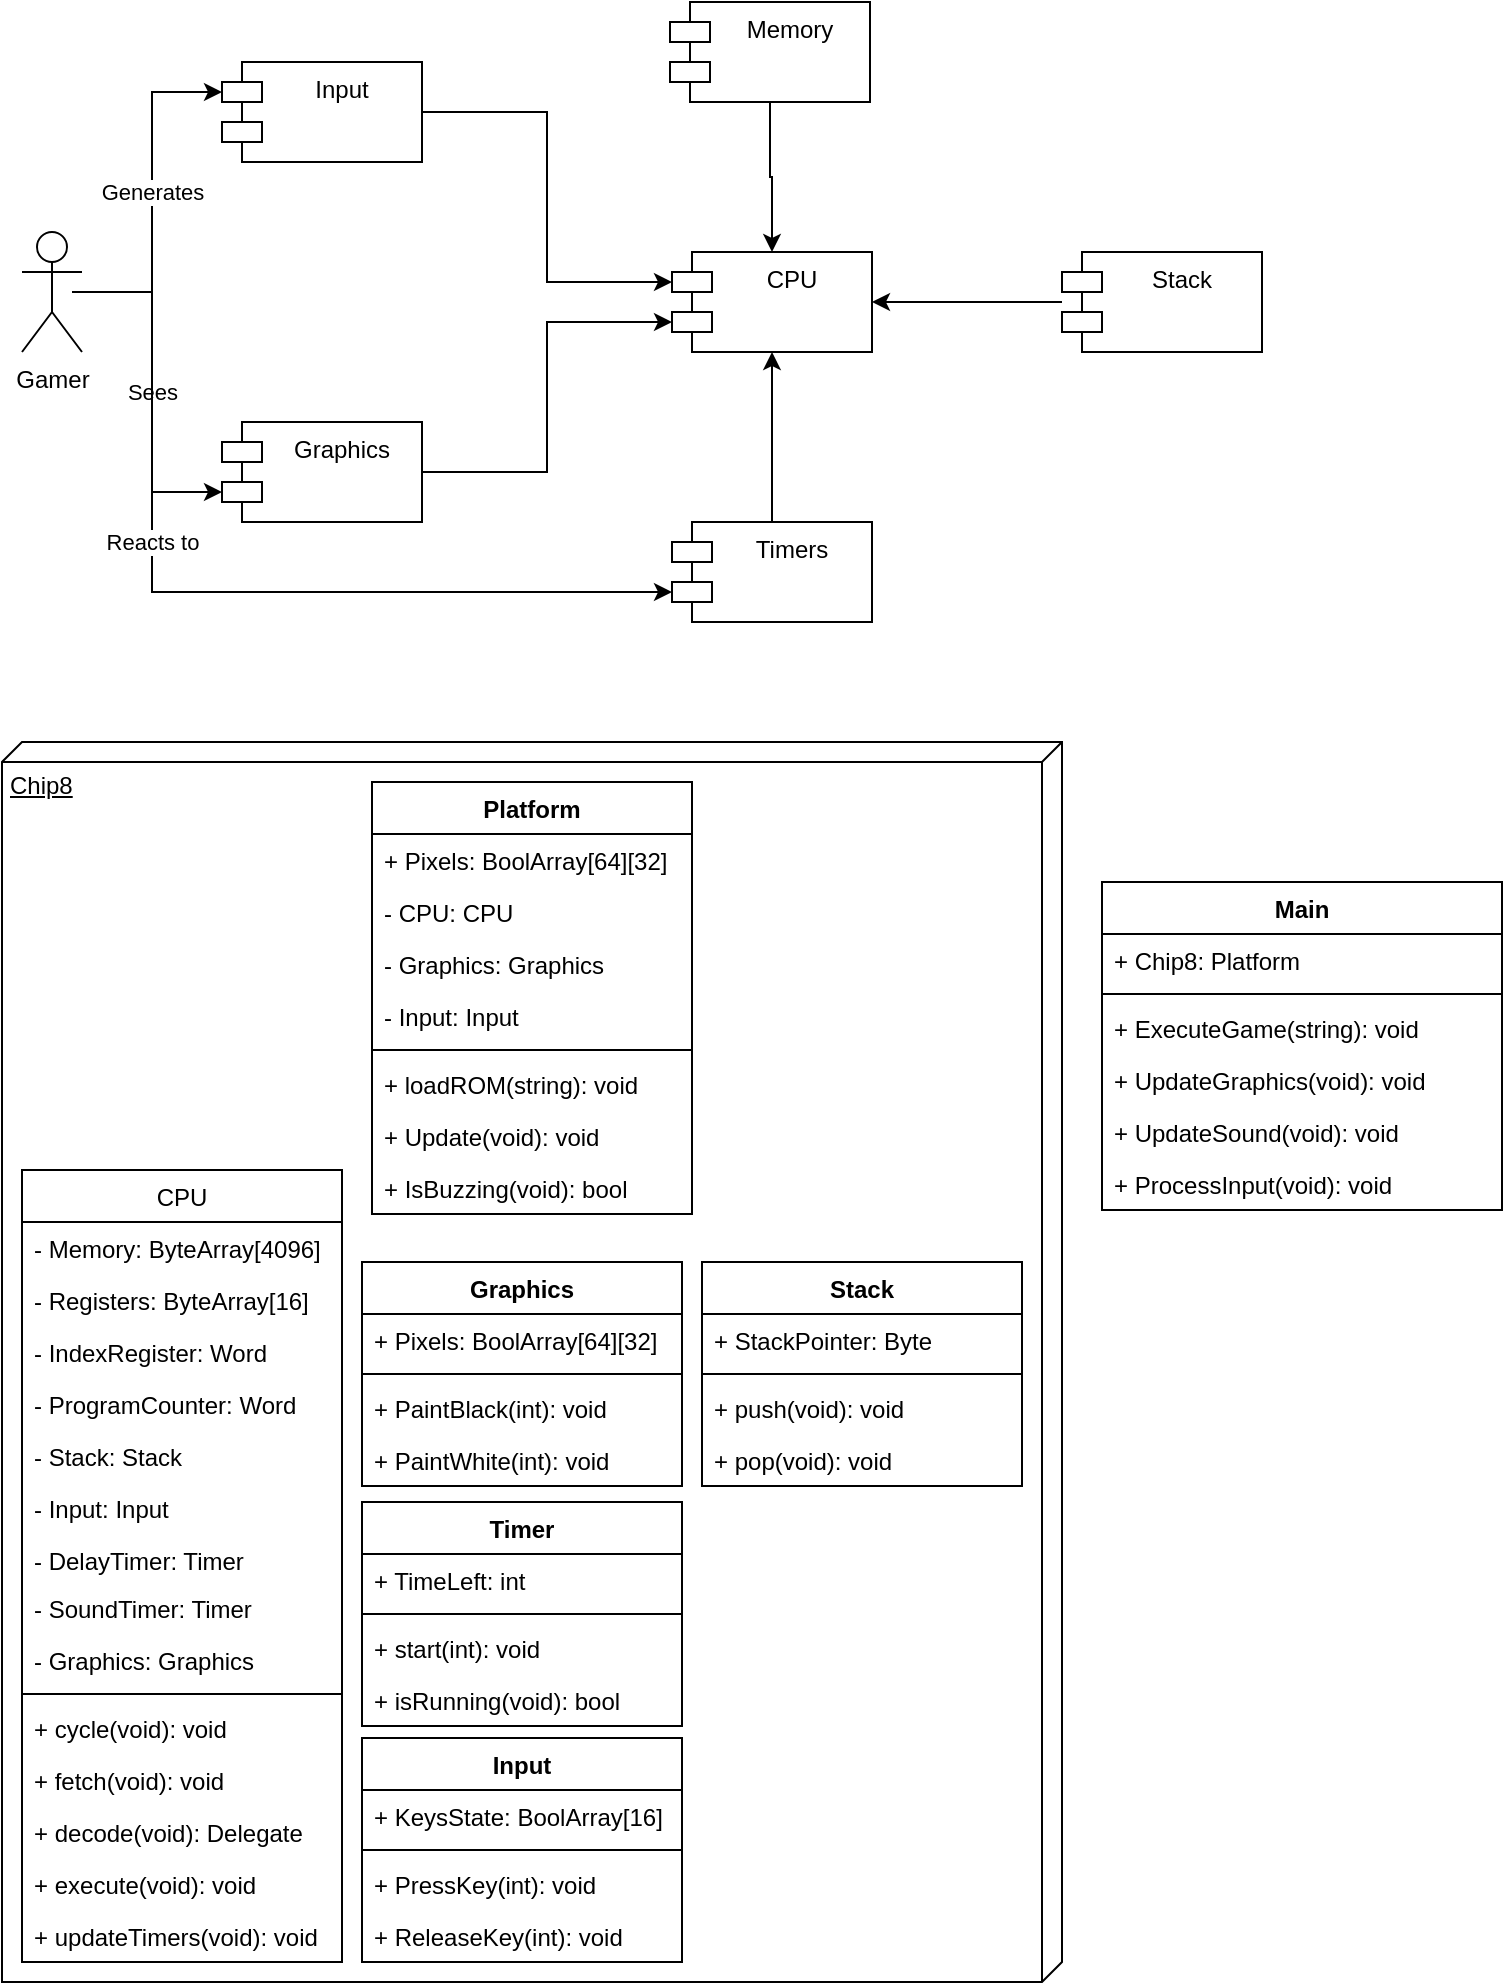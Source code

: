 <mxfile version="13.7.9" type="device"><diagram id="dBoOiMdt_aL4uvDDNR1i" name="Página-1"><mxGraphModel dx="1086" dy="806" grid="1" gridSize="10" guides="1" tooltips="1" connect="1" arrows="1" fold="1" page="1" pageScale="1" pageWidth="827" pageHeight="1169" math="0" shadow="0"><root><mxCell id="0"/><mxCell id="1" parent="0"/><mxCell id="D2oAL_ZimLtJBPG3PDly-1" value="CPU&#10;" style="shape=module;align=left;spacingLeft=20;align=center;verticalAlign=top;" parent="1" vertex="1"><mxGeometry x="355" y="175" width="100" height="50" as="geometry"/></mxCell><mxCell id="D2oAL_ZimLtJBPG3PDly-37" value="" style="edgeStyle=orthogonalEdgeStyle;rounded=0;orthogonalLoop=1;jettySize=auto;html=1;" parent="1" source="D2oAL_ZimLtJBPG3PDly-2" target="D2oAL_ZimLtJBPG3PDly-1" edge="1"><mxGeometry relative="1" as="geometry"/></mxCell><mxCell id="D2oAL_ZimLtJBPG3PDly-2" value="Memory&#10;" style="shape=module;align=left;spacingLeft=20;align=center;verticalAlign=top;" parent="1" vertex="1"><mxGeometry x="354" y="50" width="100" height="50" as="geometry"/></mxCell><mxCell id="D2oAL_ZimLtJBPG3PDly-7" value="" style="edgeStyle=orthogonalEdgeStyle;rounded=0;orthogonalLoop=1;jettySize=auto;html=1;" parent="1" source="D2oAL_ZimLtJBPG3PDly-4" target="D2oAL_ZimLtJBPG3PDly-1" edge="1"><mxGeometry relative="1" as="geometry"/></mxCell><mxCell id="D2oAL_ZimLtJBPG3PDly-4" value="Stack&#10;" style="shape=module;align=left;spacingLeft=20;align=center;verticalAlign=top;" parent="1" vertex="1"><mxGeometry x="550" y="175" width="100" height="50" as="geometry"/></mxCell><mxCell id="D2oAL_ZimLtJBPG3PDly-6" value="" style="edgeStyle=orthogonalEdgeStyle;rounded=0;orthogonalLoop=1;jettySize=auto;html=1;" parent="1" source="D2oAL_ZimLtJBPG3PDly-5" target="D2oAL_ZimLtJBPG3PDly-1" edge="1"><mxGeometry relative="1" as="geometry"/></mxCell><mxCell id="D2oAL_ZimLtJBPG3PDly-5" value="Timers" style="shape=module;align=left;spacingLeft=20;align=center;verticalAlign=top;" parent="1" vertex="1"><mxGeometry x="355" y="310" width="100" height="50" as="geometry"/></mxCell><mxCell id="D2oAL_ZimLtJBPG3PDly-11" style="edgeStyle=orthogonalEdgeStyle;rounded=0;orthogonalLoop=1;jettySize=auto;html=1;entryX=0;entryY=0;entryDx=0;entryDy=15;entryPerimeter=0;" parent="1" source="D2oAL_ZimLtJBPG3PDly-8" target="D2oAL_ZimLtJBPG3PDly-1" edge="1"><mxGeometry relative="1" as="geometry"/></mxCell><mxCell id="D2oAL_ZimLtJBPG3PDly-8" value="Input" style="shape=module;align=left;spacingLeft=20;align=center;verticalAlign=top;" parent="1" vertex="1"><mxGeometry x="130" y="80" width="100" height="50" as="geometry"/></mxCell><mxCell id="D2oAL_ZimLtJBPG3PDly-10" style="edgeStyle=orthogonalEdgeStyle;rounded=0;orthogonalLoop=1;jettySize=auto;html=1;entryX=0;entryY=0;entryDx=0;entryDy=35;entryPerimeter=0;" parent="1" source="D2oAL_ZimLtJBPG3PDly-9" target="D2oAL_ZimLtJBPG3PDly-1" edge="1"><mxGeometry relative="1" as="geometry"/></mxCell><mxCell id="D2oAL_ZimLtJBPG3PDly-9" value="Graphics&#10;" style="shape=module;align=left;spacingLeft=20;align=center;verticalAlign=top;" parent="1" vertex="1"><mxGeometry x="130" y="260" width="100" height="50" as="geometry"/></mxCell><mxCell id="D2oAL_ZimLtJBPG3PDly-13" value="Generates" style="edgeStyle=orthogonalEdgeStyle;rounded=0;orthogonalLoop=1;jettySize=auto;html=1;entryX=0;entryY=0;entryDx=0;entryDy=15;entryPerimeter=0;" parent="1" source="D2oAL_ZimLtJBPG3PDly-12" target="D2oAL_ZimLtJBPG3PDly-8" edge="1"><mxGeometry relative="1" as="geometry"/></mxCell><mxCell id="D2oAL_ZimLtJBPG3PDly-14" value="Sees" style="edgeStyle=orthogonalEdgeStyle;rounded=0;orthogonalLoop=1;jettySize=auto;html=1;entryX=0;entryY=0;entryDx=0;entryDy=35;entryPerimeter=0;" parent="1" source="D2oAL_ZimLtJBPG3PDly-12" target="D2oAL_ZimLtJBPG3PDly-9" edge="1"><mxGeometry relative="1" as="geometry"/></mxCell><mxCell id="D2oAL_ZimLtJBPG3PDly-24" value="Reacts to" style="edgeStyle=orthogonalEdgeStyle;rounded=0;orthogonalLoop=1;jettySize=auto;html=1;entryX=0;entryY=0;entryDx=0;entryDy=35;entryPerimeter=0;" parent="1" target="D2oAL_ZimLtJBPG3PDly-5" edge="1"><mxGeometry x="-0.267" relative="1" as="geometry"><mxPoint x="55" y="195" as="sourcePoint"/><mxPoint x="349" y="405" as="targetPoint"/><Array as="points"><mxPoint x="95" y="195"/><mxPoint x="95" y="345"/></Array><mxPoint as="offset"/></mxGeometry></mxCell><mxCell id="D2oAL_ZimLtJBPG3PDly-12" value="Gamer" style="shape=umlActor;verticalLabelPosition=bottom;verticalAlign=top;html=1;" parent="1" vertex="1"><mxGeometry x="30" y="165" width="30" height="60" as="geometry"/></mxCell><mxCell id="D2oAL_ZimLtJBPG3PDly-83" value="" style="group" parent="1" vertex="1" connectable="0"><mxGeometry x="20" y="420" width="530" height="620" as="geometry"/></mxCell><mxCell id="D2oAL_ZimLtJBPG3PDly-72" value="Chip8" style="verticalAlign=top;align=left;spacingTop=8;spacingLeft=2;spacingRight=12;shape=cube;size=10;direction=south;fontStyle=4;html=1;" parent="D2oAL_ZimLtJBPG3PDly-83" vertex="1"><mxGeometry width="530" height="620" as="geometry"/></mxCell><mxCell id="D2oAL_ZimLtJBPG3PDly-73" value="Platform" style="swimlane;fontStyle=1;align=center;verticalAlign=top;childLayout=stackLayout;horizontal=1;startSize=26;horizontalStack=0;resizeParent=1;resizeParentMax=0;resizeLast=0;collapsible=1;marginBottom=0;" parent="D2oAL_ZimLtJBPG3PDly-83" vertex="1"><mxGeometry x="185" y="20" width="160" height="216" as="geometry"/></mxCell><mxCell id="D2oAL_ZimLtJBPG3PDly-78" value="+ Pixels: BoolArray[64][32]" style="text;strokeColor=none;fillColor=none;align=left;verticalAlign=top;spacingLeft=4;spacingRight=4;overflow=hidden;rotatable=0;points=[[0,0.5],[1,0.5]];portConstraint=eastwest;" parent="D2oAL_ZimLtJBPG3PDly-73" vertex="1"><mxGeometry y="26" width="160" height="26" as="geometry"/></mxCell><mxCell id="D2oAL_ZimLtJBPG3PDly-74" value="- CPU: CPU" style="text;strokeColor=none;fillColor=none;align=left;verticalAlign=top;spacingLeft=4;spacingRight=4;overflow=hidden;rotatable=0;points=[[0,0.5],[1,0.5]];portConstraint=eastwest;" parent="D2oAL_ZimLtJBPG3PDly-73" vertex="1"><mxGeometry y="52" width="160" height="26" as="geometry"/></mxCell><mxCell id="D2oAL_ZimLtJBPG3PDly-80" value="- Graphics: Graphics" style="text;strokeColor=none;fillColor=none;align=left;verticalAlign=top;spacingLeft=4;spacingRight=4;overflow=hidden;rotatable=0;points=[[0,0.5],[1,0.5]];portConstraint=eastwest;" parent="D2oAL_ZimLtJBPG3PDly-73" vertex="1"><mxGeometry y="78" width="160" height="26" as="geometry"/></mxCell><mxCell id="D2oAL_ZimLtJBPG3PDly-91" value="- Input: Input" style="text;strokeColor=none;fillColor=none;align=left;verticalAlign=top;spacingLeft=4;spacingRight=4;overflow=hidden;rotatable=0;points=[[0,0.5],[1,0.5]];portConstraint=eastwest;" parent="D2oAL_ZimLtJBPG3PDly-73" vertex="1"><mxGeometry y="104" width="160" height="26" as="geometry"/></mxCell><mxCell id="D2oAL_ZimLtJBPG3PDly-75" value="" style="line;strokeWidth=1;fillColor=none;align=left;verticalAlign=middle;spacingTop=-1;spacingLeft=3;spacingRight=3;rotatable=0;labelPosition=right;points=[];portConstraint=eastwest;" parent="D2oAL_ZimLtJBPG3PDly-73" vertex="1"><mxGeometry y="130" width="160" height="8" as="geometry"/></mxCell><mxCell id="D2oAL_ZimLtJBPG3PDly-76" value="+ loadROM(string): void" style="text;strokeColor=none;fillColor=none;align=left;verticalAlign=top;spacingLeft=4;spacingRight=4;overflow=hidden;rotatable=0;points=[[0,0.5],[1,0.5]];portConstraint=eastwest;" parent="D2oAL_ZimLtJBPG3PDly-73" vertex="1"><mxGeometry y="138" width="160" height="26" as="geometry"/></mxCell><mxCell id="D2oAL_ZimLtJBPG3PDly-79" value="+ Update(void): void" style="text;strokeColor=none;fillColor=none;align=left;verticalAlign=top;spacingLeft=4;spacingRight=4;overflow=hidden;rotatable=0;points=[[0,0.5],[1,0.5]];portConstraint=eastwest;" parent="D2oAL_ZimLtJBPG3PDly-73" vertex="1"><mxGeometry y="164" width="160" height="26" as="geometry"/></mxCell><mxCell id="D2oAL_ZimLtJBPG3PDly-82" value="+ IsBuzzing(void): bool" style="text;strokeColor=none;fillColor=none;align=left;verticalAlign=top;spacingLeft=4;spacingRight=4;overflow=hidden;rotatable=0;points=[[0,0.5],[1,0.5]];portConstraint=eastwest;" parent="D2oAL_ZimLtJBPG3PDly-73" vertex="1"><mxGeometry y="190" width="160" height="26" as="geometry"/></mxCell><mxCell id="D2oAL_ZimLtJBPG3PDly-56" value="Input" style="swimlane;fontStyle=1;align=center;verticalAlign=top;childLayout=stackLayout;horizontal=1;startSize=26;horizontalStack=0;resizeParent=1;resizeParentMax=0;resizeLast=0;collapsible=1;marginBottom=0;" parent="D2oAL_ZimLtJBPG3PDly-83" vertex="1"><mxGeometry x="180" y="498" width="160" height="112" as="geometry"/></mxCell><mxCell id="D2oAL_ZimLtJBPG3PDly-57" value="+ KeysState: BoolArray[16]" style="text;strokeColor=none;fillColor=none;align=left;verticalAlign=top;spacingLeft=4;spacingRight=4;overflow=hidden;rotatable=0;points=[[0,0.5],[1,0.5]];portConstraint=eastwest;" parent="D2oAL_ZimLtJBPG3PDly-56" vertex="1"><mxGeometry y="26" width="160" height="26" as="geometry"/></mxCell><mxCell id="D2oAL_ZimLtJBPG3PDly-58" value="" style="line;strokeWidth=1;fillColor=none;align=left;verticalAlign=middle;spacingTop=-1;spacingLeft=3;spacingRight=3;rotatable=0;labelPosition=right;points=[];portConstraint=eastwest;" parent="D2oAL_ZimLtJBPG3PDly-56" vertex="1"><mxGeometry y="52" width="160" height="8" as="geometry"/></mxCell><mxCell id="D2oAL_ZimLtJBPG3PDly-60" value="+ PressKey(int): void" style="text;strokeColor=none;fillColor=none;align=left;verticalAlign=top;spacingLeft=4;spacingRight=4;overflow=hidden;rotatable=0;points=[[0,0.5],[1,0.5]];portConstraint=eastwest;" parent="D2oAL_ZimLtJBPG3PDly-56" vertex="1"><mxGeometry y="60" width="160" height="26" as="geometry"/></mxCell><mxCell id="D2oAL_ZimLtJBPG3PDly-62" value="+ ReleaseKey(int): void" style="text;strokeColor=none;fillColor=none;align=left;verticalAlign=top;spacingLeft=4;spacingRight=4;overflow=hidden;rotatable=0;points=[[0,0.5],[1,0.5]];portConstraint=eastwest;" parent="D2oAL_ZimLtJBPG3PDly-56" vertex="1"><mxGeometry y="86" width="160" height="26" as="geometry"/></mxCell><mxCell id="D2oAL_ZimLtJBPG3PDly-45" value="Timer" style="swimlane;fontStyle=1;align=center;verticalAlign=top;childLayout=stackLayout;horizontal=1;startSize=26;horizontalStack=0;resizeParent=1;resizeParentMax=0;resizeLast=0;collapsible=1;marginBottom=0;" parent="D2oAL_ZimLtJBPG3PDly-83" vertex="1"><mxGeometry x="180" y="380" width="160" height="112" as="geometry"/></mxCell><mxCell id="D2oAL_ZimLtJBPG3PDly-46" value="+ TimeLeft: int" style="text;strokeColor=none;fillColor=none;align=left;verticalAlign=top;spacingLeft=4;spacingRight=4;overflow=hidden;rotatable=0;points=[[0,0.5],[1,0.5]];portConstraint=eastwest;" parent="D2oAL_ZimLtJBPG3PDly-45" vertex="1"><mxGeometry y="26" width="160" height="26" as="geometry"/></mxCell><mxCell id="D2oAL_ZimLtJBPG3PDly-47" value="" style="line;strokeWidth=1;fillColor=none;align=left;verticalAlign=middle;spacingTop=-1;spacingLeft=3;spacingRight=3;rotatable=0;labelPosition=right;points=[];portConstraint=eastwest;" parent="D2oAL_ZimLtJBPG3PDly-45" vertex="1"><mxGeometry y="52" width="160" height="8" as="geometry"/></mxCell><mxCell id="D2oAL_ZimLtJBPG3PDly-48" value="+ start(int): void" style="text;strokeColor=none;fillColor=none;align=left;verticalAlign=top;spacingLeft=4;spacingRight=4;overflow=hidden;rotatable=0;points=[[0,0.5],[1,0.5]];portConstraint=eastwest;" parent="D2oAL_ZimLtJBPG3PDly-45" vertex="1"><mxGeometry y="60" width="160" height="26" as="geometry"/></mxCell><mxCell id="D2oAL_ZimLtJBPG3PDly-49" value="+ isRunning(void): bool" style="text;strokeColor=none;fillColor=none;align=left;verticalAlign=top;spacingLeft=4;spacingRight=4;overflow=hidden;rotatable=0;points=[[0,0.5],[1,0.5]];portConstraint=eastwest;" parent="D2oAL_ZimLtJBPG3PDly-45" vertex="1"><mxGeometry y="86" width="160" height="26" as="geometry"/></mxCell><mxCell id="D2oAL_ZimLtJBPG3PDly-63" value="Graphics" style="swimlane;fontStyle=1;align=center;verticalAlign=top;childLayout=stackLayout;horizontal=1;startSize=26;horizontalStack=0;resizeParent=1;resizeParentMax=0;resizeLast=0;collapsible=1;marginBottom=0;" parent="D2oAL_ZimLtJBPG3PDly-83" vertex="1"><mxGeometry x="180" y="260" width="160" height="112" as="geometry"/></mxCell><mxCell id="D2oAL_ZimLtJBPG3PDly-64" value="+ Pixels: BoolArray[64][32]" style="text;strokeColor=none;fillColor=none;align=left;verticalAlign=top;spacingLeft=4;spacingRight=4;overflow=hidden;rotatable=0;points=[[0,0.5],[1,0.5]];portConstraint=eastwest;" parent="D2oAL_ZimLtJBPG3PDly-63" vertex="1"><mxGeometry y="26" width="160" height="26" as="geometry"/></mxCell><mxCell id="D2oAL_ZimLtJBPG3PDly-65" value="" style="line;strokeWidth=1;fillColor=none;align=left;verticalAlign=middle;spacingTop=-1;spacingLeft=3;spacingRight=3;rotatable=0;labelPosition=right;points=[];portConstraint=eastwest;" parent="D2oAL_ZimLtJBPG3PDly-63" vertex="1"><mxGeometry y="52" width="160" height="8" as="geometry"/></mxCell><mxCell id="D2oAL_ZimLtJBPG3PDly-66" value="+ PaintBlack(int): void" style="text;strokeColor=none;fillColor=none;align=left;verticalAlign=top;spacingLeft=4;spacingRight=4;overflow=hidden;rotatable=0;points=[[0,0.5],[1,0.5]];portConstraint=eastwest;" parent="D2oAL_ZimLtJBPG3PDly-63" vertex="1"><mxGeometry y="60" width="160" height="26" as="geometry"/></mxCell><mxCell id="D2oAL_ZimLtJBPG3PDly-67" value="+ PaintWhite(int): void" style="text;strokeColor=none;fillColor=none;align=left;verticalAlign=top;spacingLeft=4;spacingRight=4;overflow=hidden;rotatable=0;points=[[0,0.5],[1,0.5]];portConstraint=eastwest;" parent="D2oAL_ZimLtJBPG3PDly-63" vertex="1"><mxGeometry y="86" width="160" height="26" as="geometry"/></mxCell><mxCell id="D2oAL_ZimLtJBPG3PDly-32" value="Stack" style="swimlane;fontStyle=1;align=center;verticalAlign=top;childLayout=stackLayout;horizontal=1;startSize=26;horizontalStack=0;resizeParent=1;resizeParentMax=0;resizeLast=0;collapsible=1;marginBottom=0;" parent="D2oAL_ZimLtJBPG3PDly-83" vertex="1"><mxGeometry x="350" y="260" width="160" height="112" as="geometry"/></mxCell><mxCell id="D2oAL_ZimLtJBPG3PDly-33" value="+ StackPointer: Byte" style="text;strokeColor=none;fillColor=none;align=left;verticalAlign=top;spacingLeft=4;spacingRight=4;overflow=hidden;rotatable=0;points=[[0,0.5],[1,0.5]];portConstraint=eastwest;" parent="D2oAL_ZimLtJBPG3PDly-32" vertex="1"><mxGeometry y="26" width="160" height="26" as="geometry"/></mxCell><mxCell id="D2oAL_ZimLtJBPG3PDly-34" value="" style="line;strokeWidth=1;fillColor=none;align=left;verticalAlign=middle;spacingTop=-1;spacingLeft=3;spacingRight=3;rotatable=0;labelPosition=right;points=[];portConstraint=eastwest;" parent="D2oAL_ZimLtJBPG3PDly-32" vertex="1"><mxGeometry y="52" width="160" height="8" as="geometry"/></mxCell><mxCell id="D2oAL_ZimLtJBPG3PDly-35" value="+ push(void): void" style="text;strokeColor=none;fillColor=none;align=left;verticalAlign=top;spacingLeft=4;spacingRight=4;overflow=hidden;rotatable=0;points=[[0,0.5],[1,0.5]];portConstraint=eastwest;" parent="D2oAL_ZimLtJBPG3PDly-32" vertex="1"><mxGeometry y="60" width="160" height="26" as="geometry"/></mxCell><mxCell id="D2oAL_ZimLtJBPG3PDly-36" value="+ pop(void): void" style="text;strokeColor=none;fillColor=none;align=left;verticalAlign=top;spacingLeft=4;spacingRight=4;overflow=hidden;rotatable=0;points=[[0,0.5],[1,0.5]];portConstraint=eastwest;" parent="D2oAL_ZimLtJBPG3PDly-32" vertex="1"><mxGeometry y="86" width="160" height="26" as="geometry"/></mxCell><mxCell id="D2oAL_ZimLtJBPG3PDly-15" value="CPU" style="swimlane;fontStyle=0;childLayout=stackLayout;horizontal=1;startSize=26;fillColor=none;horizontalStack=0;resizeParent=1;resizeParentMax=0;resizeLast=0;collapsible=1;marginBottom=0;" parent="D2oAL_ZimLtJBPG3PDly-83" vertex="1"><mxGeometry x="10" y="214" width="160" height="396" as="geometry"/></mxCell><mxCell id="D2oAL_ZimLtJBPG3PDly-17" value="- Memory: ByteArray[4096]" style="text;strokeColor=none;fillColor=none;align=left;verticalAlign=top;spacingLeft=4;spacingRight=4;overflow=hidden;rotatable=0;points=[[0,0.5],[1,0.5]];portConstraint=eastwest;" parent="D2oAL_ZimLtJBPG3PDly-15" vertex="1"><mxGeometry y="26" width="160" height="26" as="geometry"/></mxCell><mxCell id="D2oAL_ZimLtJBPG3PDly-25" value="- Registers: ByteArray[16]" style="text;strokeColor=none;fillColor=none;align=left;verticalAlign=top;spacingLeft=4;spacingRight=4;overflow=hidden;rotatable=0;points=[[0,0.5],[1,0.5]];portConstraint=eastwest;" parent="D2oAL_ZimLtJBPG3PDly-15" vertex="1"><mxGeometry y="52" width="160" height="26" as="geometry"/></mxCell><mxCell id="D2oAL_ZimLtJBPG3PDly-26" value="- IndexRegister: Word" style="text;strokeColor=none;fillColor=none;align=left;verticalAlign=top;spacingLeft=4;spacingRight=4;overflow=hidden;rotatable=0;points=[[0,0.5],[1,0.5]];portConstraint=eastwest;" parent="D2oAL_ZimLtJBPG3PDly-15" vertex="1"><mxGeometry y="78" width="160" height="26" as="geometry"/></mxCell><mxCell id="D2oAL_ZimLtJBPG3PDly-27" value="- ProgramCounter: Word" style="text;strokeColor=none;fillColor=none;align=left;verticalAlign=top;spacingLeft=4;spacingRight=4;overflow=hidden;rotatable=0;points=[[0,0.5],[1,0.5]];portConstraint=eastwest;" parent="D2oAL_ZimLtJBPG3PDly-15" vertex="1"><mxGeometry y="104" width="160" height="26" as="geometry"/></mxCell><mxCell id="D2oAL_ZimLtJBPG3PDly-16" value="- Stack: Stack" style="text;strokeColor=none;fillColor=none;align=left;verticalAlign=top;spacingLeft=4;spacingRight=4;overflow=hidden;rotatable=0;points=[[0,0.5],[1,0.5]];portConstraint=eastwest;" parent="D2oAL_ZimLtJBPG3PDly-15" vertex="1"><mxGeometry y="130" width="160" height="26" as="geometry"/></mxCell><mxCell id="D2oAL_ZimLtJBPG3PDly-61" value="- Input: Input" style="text;strokeColor=none;fillColor=none;align=left;verticalAlign=top;spacingLeft=4;spacingRight=4;overflow=hidden;rotatable=0;points=[[0,0.5],[1,0.5]];portConstraint=eastwest;" parent="D2oAL_ZimLtJBPG3PDly-15" vertex="1"><mxGeometry y="156" width="160" height="26" as="geometry"/></mxCell><mxCell id="D2oAL_ZimLtJBPG3PDly-18" value="- DelayTimer: Timer" style="text;strokeColor=none;fillColor=none;align=left;verticalAlign=top;spacingLeft=4;spacingRight=4;overflow=hidden;rotatable=0;points=[[0,0.5],[1,0.5]];portConstraint=eastwest;" parent="D2oAL_ZimLtJBPG3PDly-15" vertex="1"><mxGeometry y="182" width="160" height="24" as="geometry"/></mxCell><mxCell id="D2oAL_ZimLtJBPG3PDly-23" value="- SoundTimer: Timer" style="text;strokeColor=none;fillColor=none;align=left;verticalAlign=top;spacingLeft=4;spacingRight=4;overflow=hidden;rotatable=0;points=[[0,0.5],[1,0.5]];portConstraint=eastwest;" parent="D2oAL_ZimLtJBPG3PDly-15" vertex="1"><mxGeometry y="206" width="160" height="26" as="geometry"/></mxCell><mxCell id="D2oAL_ZimLtJBPG3PDly-92" value="- Graphics: Graphics" style="text;strokeColor=none;fillColor=none;align=left;verticalAlign=top;spacingLeft=4;spacingRight=4;overflow=hidden;rotatable=0;points=[[0,0.5],[1,0.5]];portConstraint=eastwest;" parent="D2oAL_ZimLtJBPG3PDly-15" vertex="1"><mxGeometry y="232" width="160" height="26" as="geometry"/></mxCell><mxCell id="D2oAL_ZimLtJBPG3PDly-39" value="" style="line;strokeWidth=1;fillColor=none;align=left;verticalAlign=middle;spacingTop=-1;spacingLeft=3;spacingRight=3;rotatable=0;labelPosition=right;points=[];portConstraint=eastwest;" parent="D2oAL_ZimLtJBPG3PDly-15" vertex="1"><mxGeometry y="258" width="160" height="8" as="geometry"/></mxCell><mxCell id="D2oAL_ZimLtJBPG3PDly-40" value="+ cycle(void): void" style="text;strokeColor=none;fillColor=none;align=left;verticalAlign=top;spacingLeft=4;spacingRight=4;overflow=hidden;rotatable=0;points=[[0,0.5],[1,0.5]];portConstraint=eastwest;" parent="D2oAL_ZimLtJBPG3PDly-15" vertex="1"><mxGeometry y="266" width="160" height="26" as="geometry"/></mxCell><mxCell id="D2oAL_ZimLtJBPG3PDly-44" value="+ fetch(void): void" style="text;strokeColor=none;fillColor=none;align=left;verticalAlign=top;spacingLeft=4;spacingRight=4;overflow=hidden;rotatable=0;points=[[0,0.5],[1,0.5]];portConstraint=eastwest;" parent="D2oAL_ZimLtJBPG3PDly-15" vertex="1"><mxGeometry y="292" width="160" height="26" as="geometry"/></mxCell><mxCell id="D2oAL_ZimLtJBPG3PDly-42" value="+ decode(void): Delegate" style="text;strokeColor=none;fillColor=none;align=left;verticalAlign=top;spacingLeft=4;spacingRight=4;overflow=hidden;rotatable=0;points=[[0,0.5],[1,0.5]];portConstraint=eastwest;" parent="D2oAL_ZimLtJBPG3PDly-15" vertex="1"><mxGeometry y="318" width="160" height="26" as="geometry"/></mxCell><mxCell id="D2oAL_ZimLtJBPG3PDly-43" value="+ execute(void): void" style="text;strokeColor=none;fillColor=none;align=left;verticalAlign=top;spacingLeft=4;spacingRight=4;overflow=hidden;rotatable=0;points=[[0,0.5],[1,0.5]];portConstraint=eastwest;" parent="D2oAL_ZimLtJBPG3PDly-15" vertex="1"><mxGeometry y="344" width="160" height="26" as="geometry"/></mxCell><mxCell id="D2oAL_ZimLtJBPG3PDly-55" value="+ updateTimers(void): void" style="text;strokeColor=none;fillColor=none;align=left;verticalAlign=top;spacingLeft=4;spacingRight=4;overflow=hidden;rotatable=0;points=[[0,0.5],[1,0.5]];portConstraint=eastwest;" parent="D2oAL_ZimLtJBPG3PDly-15" vertex="1"><mxGeometry y="370" width="160" height="26" as="geometry"/></mxCell><mxCell id="D2oAL_ZimLtJBPG3PDly-84" value="Main" style="swimlane;fontStyle=1;align=center;verticalAlign=top;childLayout=stackLayout;horizontal=1;startSize=26;horizontalStack=0;resizeParent=1;resizeParentMax=0;resizeLast=0;collapsible=1;marginBottom=0;" parent="1" vertex="1"><mxGeometry x="570" y="490" width="200" height="164" as="geometry"/></mxCell><mxCell id="D2oAL_ZimLtJBPG3PDly-85" value="+ Chip8: Platform" style="text;strokeColor=none;fillColor=none;align=left;verticalAlign=top;spacingLeft=4;spacingRight=4;overflow=hidden;rotatable=0;points=[[0,0.5],[1,0.5]];portConstraint=eastwest;" parent="D2oAL_ZimLtJBPG3PDly-84" vertex="1"><mxGeometry y="26" width="200" height="26" as="geometry"/></mxCell><mxCell id="D2oAL_ZimLtJBPG3PDly-86" value="" style="line;strokeWidth=1;fillColor=none;align=left;verticalAlign=middle;spacingTop=-1;spacingLeft=3;spacingRight=3;rotatable=0;labelPosition=right;points=[];portConstraint=eastwest;" parent="D2oAL_ZimLtJBPG3PDly-84" vertex="1"><mxGeometry y="52" width="200" height="8" as="geometry"/></mxCell><mxCell id="D2oAL_ZimLtJBPG3PDly-87" value="+ ExecuteGame(string): void" style="text;strokeColor=none;fillColor=none;align=left;verticalAlign=top;spacingLeft=4;spacingRight=4;overflow=hidden;rotatable=0;points=[[0,0.5],[1,0.5]];portConstraint=eastwest;" parent="D2oAL_ZimLtJBPG3PDly-84" vertex="1"><mxGeometry y="60" width="200" height="26" as="geometry"/></mxCell><mxCell id="D2oAL_ZimLtJBPG3PDly-88" value="+ UpdateGraphics(void): void" style="text;strokeColor=none;fillColor=none;align=left;verticalAlign=top;spacingLeft=4;spacingRight=4;overflow=hidden;rotatable=0;points=[[0,0.5],[1,0.5]];portConstraint=eastwest;" parent="D2oAL_ZimLtJBPG3PDly-84" vertex="1"><mxGeometry y="86" width="200" height="26" as="geometry"/></mxCell><mxCell id="D2oAL_ZimLtJBPG3PDly-89" value="+ UpdateSound(void): void" style="text;strokeColor=none;fillColor=none;align=left;verticalAlign=top;spacingLeft=4;spacingRight=4;overflow=hidden;rotatable=0;points=[[0,0.5],[1,0.5]];portConstraint=eastwest;" parent="D2oAL_ZimLtJBPG3PDly-84" vertex="1"><mxGeometry y="112" width="200" height="26" as="geometry"/></mxCell><mxCell id="D2oAL_ZimLtJBPG3PDly-90" value="+ ProcessInput(void): void" style="text;strokeColor=none;fillColor=none;align=left;verticalAlign=top;spacingLeft=4;spacingRight=4;overflow=hidden;rotatable=0;points=[[0,0.5],[1,0.5]];portConstraint=eastwest;" parent="D2oAL_ZimLtJBPG3PDly-84" vertex="1"><mxGeometry y="138" width="200" height="26" as="geometry"/></mxCell></root></mxGraphModel></diagram></mxfile>